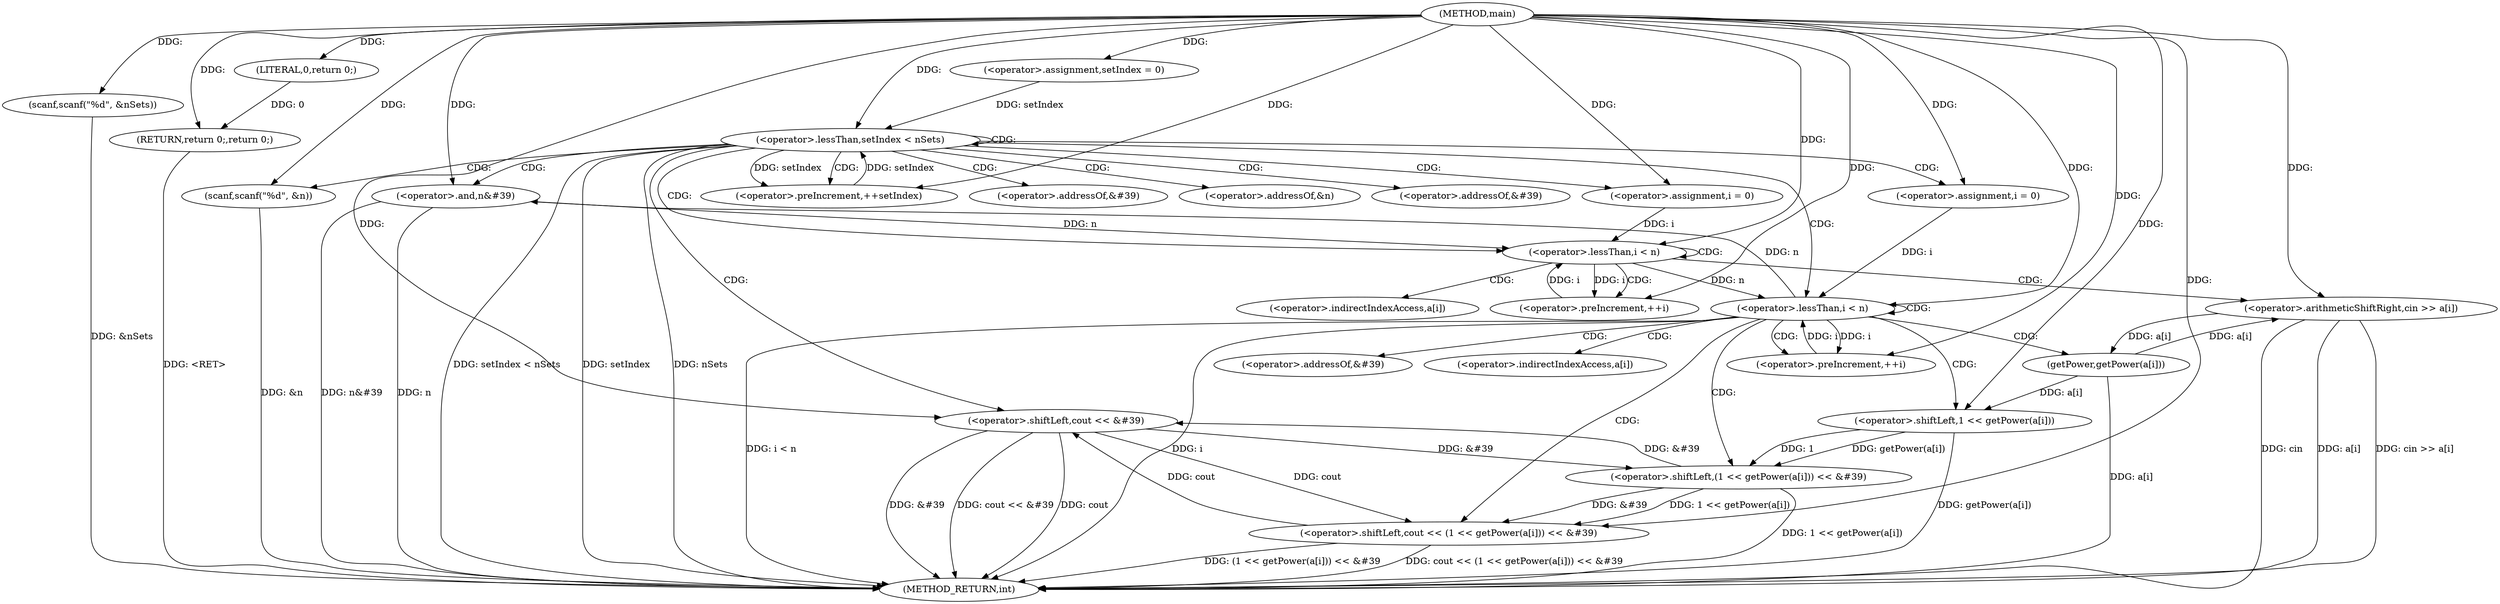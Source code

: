 digraph "main" {  
"1000120" [label = "(METHOD,main)" ]
"1000191" [label = "(METHOD_RETURN,int)" ]
"1000123" [label = "(scanf,scanf(\"%d\", &nSets))" ]
"1000189" [label = "(RETURN,return 0;,return 0;)" ]
"1000130" [label = "(<operator>.assignment,setIndex = 0)" ]
"1000133" [label = "(<operator>.lessThan,setIndex < nSets)" ]
"1000136" [label = "(<operator>.preIncrement,++setIndex)" ]
"1000190" [label = "(LITERAL,0,return 0;)" ]
"1000140" [label = "(scanf,scanf(\"%d\", &n))" ]
"1000182" [label = "(<operator>.shiftLeft,cout << &#39)" ]
"1000186" [label = "(<operator>.and,n&#39)" ]
"1000146" [label = "(<operator>.assignment,i = 0)" ]
"1000149" [label = "(<operator>.lessThan,i < n)" ]
"1000152" [label = "(<operator>.preIncrement,++i)" ]
"1000154" [label = "(<operator>.arithmeticShiftRight,cin >> a[i])" ]
"1000161" [label = "(<operator>.assignment,i = 0)" ]
"1000164" [label = "(<operator>.lessThan,i < n)" ]
"1000167" [label = "(<operator>.preIncrement,++i)" ]
"1000169" [label = "(<operator>.shiftLeft,cout << (1 << getPower(a[i])) << &#39)" ]
"1000171" [label = "(<operator>.shiftLeft,(1 << getPower(a[i])) << &#39)" ]
"1000172" [label = "(<operator>.shiftLeft,1 << getPower(a[i]))" ]
"1000174" [label = "(getPower,getPower(a[i]))" ]
"1000180" [label = "(<operator>.addressOf,&#39)" ]
"1000142" [label = "(<operator>.addressOf,&n)" ]
"1000184" [label = "(<operator>.addressOf,&#39)" ]
"1000156" [label = "(<operator>.indirectIndexAccess,a[i])" ]
"1000178" [label = "(<operator>.addressOf,&#39)" ]
"1000175" [label = "(<operator>.indirectIndexAccess,a[i])" ]
  "1000189" -> "1000191"  [ label = "DDG: <RET>"] 
  "1000123" -> "1000191"  [ label = "DDG: &nSets"] 
  "1000133" -> "1000191"  [ label = "DDG: setIndex"] 
  "1000133" -> "1000191"  [ label = "DDG: nSets"] 
  "1000133" -> "1000191"  [ label = "DDG: setIndex < nSets"] 
  "1000140" -> "1000191"  [ label = "DDG: &n"] 
  "1000164" -> "1000191"  [ label = "DDG: i"] 
  "1000164" -> "1000191"  [ label = "DDG: i < n"] 
  "1000182" -> "1000191"  [ label = "DDG: cout"] 
  "1000182" -> "1000191"  [ label = "DDG: &#39"] 
  "1000182" -> "1000191"  [ label = "DDG: cout << &#39"] 
  "1000186" -> "1000191"  [ label = "DDG: n"] 
  "1000186" -> "1000191"  [ label = "DDG: n&#39"] 
  "1000174" -> "1000191"  [ label = "DDG: a[i]"] 
  "1000172" -> "1000191"  [ label = "DDG: getPower(a[i])"] 
  "1000171" -> "1000191"  [ label = "DDG: 1 << getPower(a[i])"] 
  "1000169" -> "1000191"  [ label = "DDG: (1 << getPower(a[i])) << &#39"] 
  "1000169" -> "1000191"  [ label = "DDG: cout << (1 << getPower(a[i])) << &#39"] 
  "1000154" -> "1000191"  [ label = "DDG: a[i]"] 
  "1000154" -> "1000191"  [ label = "DDG: cin >> a[i]"] 
  "1000154" -> "1000191"  [ label = "DDG: cin"] 
  "1000120" -> "1000123"  [ label = "DDG: "] 
  "1000190" -> "1000189"  [ label = "DDG: 0"] 
  "1000120" -> "1000189"  [ label = "DDG: "] 
  "1000120" -> "1000130"  [ label = "DDG: "] 
  "1000120" -> "1000190"  [ label = "DDG: "] 
  "1000130" -> "1000133"  [ label = "DDG: setIndex"] 
  "1000136" -> "1000133"  [ label = "DDG: setIndex"] 
  "1000120" -> "1000133"  [ label = "DDG: "] 
  "1000133" -> "1000136"  [ label = "DDG: setIndex"] 
  "1000120" -> "1000136"  [ label = "DDG: "] 
  "1000120" -> "1000140"  [ label = "DDG: "] 
  "1000120" -> "1000146"  [ label = "DDG: "] 
  "1000120" -> "1000161"  [ label = "DDG: "] 
  "1000169" -> "1000182"  [ label = "DDG: cout"] 
  "1000120" -> "1000182"  [ label = "DDG: "] 
  "1000171" -> "1000182"  [ label = "DDG: &#39"] 
  "1000164" -> "1000186"  [ label = "DDG: n"] 
  "1000120" -> "1000186"  [ label = "DDG: "] 
  "1000146" -> "1000149"  [ label = "DDG: i"] 
  "1000152" -> "1000149"  [ label = "DDG: i"] 
  "1000120" -> "1000149"  [ label = "DDG: "] 
  "1000186" -> "1000149"  [ label = "DDG: n"] 
  "1000149" -> "1000152"  [ label = "DDG: i"] 
  "1000120" -> "1000152"  [ label = "DDG: "] 
  "1000120" -> "1000154"  [ label = "DDG: "] 
  "1000174" -> "1000154"  [ label = "DDG: a[i]"] 
  "1000161" -> "1000164"  [ label = "DDG: i"] 
  "1000167" -> "1000164"  [ label = "DDG: i"] 
  "1000120" -> "1000164"  [ label = "DDG: "] 
  "1000149" -> "1000164"  [ label = "DDG: n"] 
  "1000164" -> "1000167"  [ label = "DDG: i"] 
  "1000120" -> "1000167"  [ label = "DDG: "] 
  "1000182" -> "1000169"  [ label = "DDG: cout"] 
  "1000120" -> "1000169"  [ label = "DDG: "] 
  "1000171" -> "1000169"  [ label = "DDG: &#39"] 
  "1000171" -> "1000169"  [ label = "DDG: 1 << getPower(a[i])"] 
  "1000172" -> "1000171"  [ label = "DDG: getPower(a[i])"] 
  "1000172" -> "1000171"  [ label = "DDG: 1"] 
  "1000182" -> "1000171"  [ label = "DDG: &#39"] 
  "1000120" -> "1000172"  [ label = "DDG: "] 
  "1000174" -> "1000172"  [ label = "DDG: a[i]"] 
  "1000154" -> "1000174"  [ label = "DDG: a[i]"] 
  "1000133" -> "1000164"  [ label = "CDG: "] 
  "1000133" -> "1000142"  [ label = "CDG: "] 
  "1000133" -> "1000161"  [ label = "CDG: "] 
  "1000133" -> "1000182"  [ label = "CDG: "] 
  "1000133" -> "1000186"  [ label = "CDG: "] 
  "1000133" -> "1000180"  [ label = "CDG: "] 
  "1000133" -> "1000133"  [ label = "CDG: "] 
  "1000133" -> "1000136"  [ label = "CDG: "] 
  "1000133" -> "1000149"  [ label = "CDG: "] 
  "1000133" -> "1000184"  [ label = "CDG: "] 
  "1000133" -> "1000146"  [ label = "CDG: "] 
  "1000133" -> "1000140"  [ label = "CDG: "] 
  "1000149" -> "1000156"  [ label = "CDG: "] 
  "1000149" -> "1000152"  [ label = "CDG: "] 
  "1000149" -> "1000149"  [ label = "CDG: "] 
  "1000149" -> "1000154"  [ label = "CDG: "] 
  "1000164" -> "1000164"  [ label = "CDG: "] 
  "1000164" -> "1000174"  [ label = "CDG: "] 
  "1000164" -> "1000172"  [ label = "CDG: "] 
  "1000164" -> "1000169"  [ label = "CDG: "] 
  "1000164" -> "1000178"  [ label = "CDG: "] 
  "1000164" -> "1000167"  [ label = "CDG: "] 
  "1000164" -> "1000175"  [ label = "CDG: "] 
  "1000164" -> "1000171"  [ label = "CDG: "] 
}
